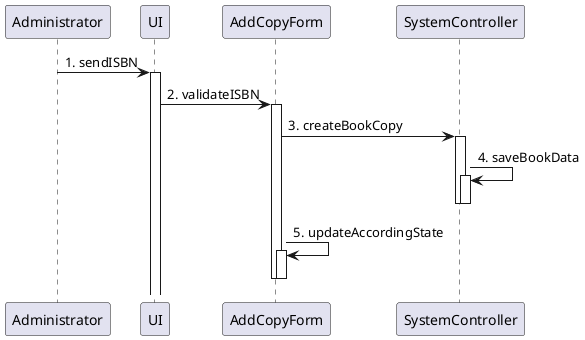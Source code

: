 @startuml
participant Administrator

Administrator -> UI: 1. sendISBN
activate UI
UI -> AddCopyForm: 2. validateISBN
activate AddCopyForm
AddCopyForm -> SystemController: 3. createBookCopy
activate SystemController
' deactivate AddCopyForm
SystemController -> SystemController: 4. saveBookData
activate SystemController
' SystemController -> SystemController: 5. Update according db
' activate SystemController
deactivate SystemController
deactivate SystemController
AddCopyForm -> AddCopyForm: 5. updateAccordingState
activate AddCopyForm
deactivate AddCopyForm
deactivate AddCopyForm
@enduml